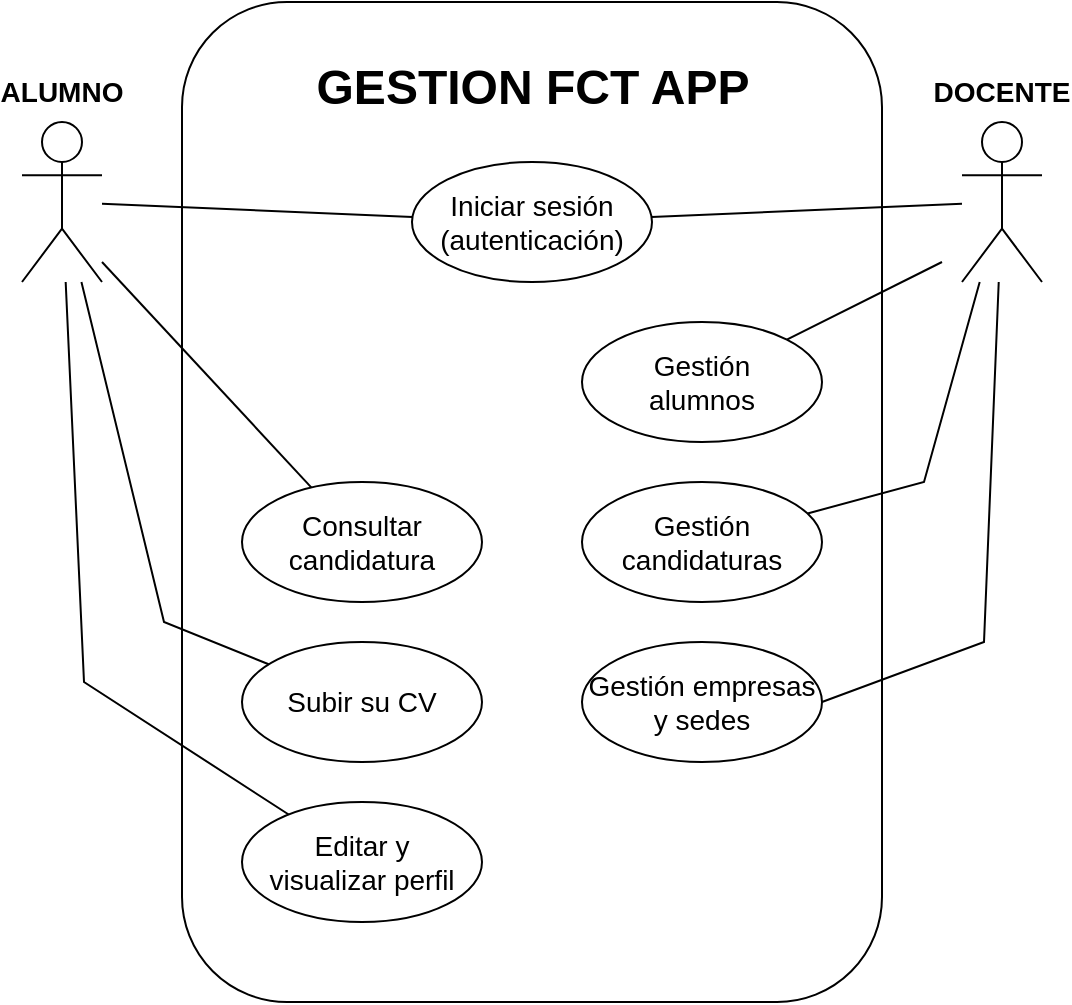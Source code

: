 <mxfile version="21.2.0" type="google">
  <diagram name="Página-1" id="PmI1Su2HJkBsJeQrpeKJ">
    <mxGraphModel grid="1" page="1" gridSize="10" guides="1" tooltips="1" connect="1" arrows="1" fold="1" pageScale="1" pageWidth="827" pageHeight="1169" math="0" shadow="0">
      <root>
        <mxCell id="0" />
        <mxCell id="1" parent="0" />
        <mxCell id="IpSbA7NAYXDVtMhJjmJe-2" value="" style="shape=umlActor;verticalLabelPosition=bottom;verticalAlign=top;html=1;outlineConnect=0;fillColor=default;" vertex="1" parent="1">
          <mxGeometry x="159" y="110" width="40" height="80" as="geometry" />
        </mxCell>
        <mxCell id="IpSbA7NAYXDVtMhJjmJe-3" value="" style="shape=umlActor;verticalLabelPosition=bottom;verticalAlign=top;html=1;outlineConnect=0;" vertex="1" parent="1">
          <mxGeometry x="629" y="110" width="40" height="80" as="geometry" />
        </mxCell>
        <mxCell id="IpSbA7NAYXDVtMhJjmJe-4" value="" style="rounded=1;whiteSpace=wrap;html=1;strokeWidth=1;gradientColor=none;fillColor=none;" vertex="1" parent="1">
          <mxGeometry x="239" y="50" width="350" height="500" as="geometry" />
        </mxCell>
        <mxCell id="IpSbA7NAYXDVtMhJjmJe-6" value="&lt;font style=&quot;font-size: 14px;&quot;&gt;Iniciar sesión&lt;br&gt;(autenticación)&lt;br&gt;&lt;/font&gt;" style="ellipse;whiteSpace=wrap;html=1;" vertex="1" parent="1">
          <mxGeometry x="354" y="130" width="120" height="60" as="geometry" />
        </mxCell>
        <mxCell id="IpSbA7NAYXDVtMhJjmJe-10" value="&lt;font style=&quot;font-size: 14px;&quot;&gt;Gestión &lt;br&gt;candidaturas&lt;br&gt;&lt;/font&gt;" style="ellipse;whiteSpace=wrap;html=1;" vertex="1" parent="1">
          <mxGeometry x="439" y="290" width="120" height="60" as="geometry" />
        </mxCell>
        <mxCell id="IpSbA7NAYXDVtMhJjmJe-11" value="&lt;font style=&quot;font-size: 14px;&quot;&gt;Gestión &lt;br&gt;alumnos&lt;/font&gt;" style="ellipse;whiteSpace=wrap;html=1;" vertex="1" parent="1">
          <mxGeometry x="439" y="210" width="120" height="60" as="geometry" />
        </mxCell>
        <mxCell id="IpSbA7NAYXDVtMhJjmJe-12" value="&lt;font style=&quot;font-size: 14px;&quot;&gt;Subir su CV&lt;/font&gt;" style="ellipse;whiteSpace=wrap;html=1;" vertex="1" parent="1">
          <mxGeometry x="269" y="370" width="120" height="60" as="geometry" />
        </mxCell>
        <mxCell id="IpSbA7NAYXDVtMhJjmJe-13" value="&lt;font style=&quot;font-size: 14px;&quot;&gt;Consultar &lt;br&gt;candidatura&lt;/font&gt;" style="ellipse;whiteSpace=wrap;html=1;" vertex="1" parent="1">
          <mxGeometry x="269" y="290" width="120" height="60" as="geometry" />
        </mxCell>
        <mxCell id="IpSbA7NAYXDVtMhJjmJe-14" value="&lt;font style=&quot;font-size: 14px;&quot;&gt;Gestión empresas y sedes&lt;/font&gt;" style="ellipse;whiteSpace=wrap;html=1;" vertex="1" parent="1">
          <mxGeometry x="439" y="370" width="120" height="60" as="geometry" />
        </mxCell>
        <mxCell id="IpSbA7NAYXDVtMhJjmJe-15" value="&lt;span style=&quot;font-size: 14px;&quot;&gt;Editar y &lt;br&gt;visualizar perfil&lt;/span&gt;" style="ellipse;whiteSpace=wrap;html=1;" vertex="1" parent="1">
          <mxGeometry x="269" y="450" width="120" height="60" as="geometry" />
        </mxCell>
        <mxCell id="IpSbA7NAYXDVtMhJjmJe-26" value="&lt;b&gt;&lt;font style=&quot;font-size: 14px;&quot;&gt;ALUMNO&lt;/font&gt;&lt;/b&gt;" style="text;html=1;strokeColor=none;fillColor=none;align=center;verticalAlign=middle;whiteSpace=wrap;rounded=0;" vertex="1" parent="1">
          <mxGeometry x="149" y="80" width="60" height="30" as="geometry" />
        </mxCell>
        <mxCell id="IpSbA7NAYXDVtMhJjmJe-27" value="&lt;b&gt;&lt;font style=&quot;font-size: 14px;&quot;&gt;DOCENTE&lt;/font&gt;&lt;/b&gt;" style="text;html=1;strokeColor=none;fillColor=none;align=center;verticalAlign=middle;whiteSpace=wrap;rounded=0;" vertex="1" parent="1">
          <mxGeometry x="619" y="80" width="60" height="30" as="geometry" />
        </mxCell>
        <mxCell id="IpSbA7NAYXDVtMhJjmJe-28" value="&lt;b&gt;&lt;font style=&quot;font-size: 24px;&quot;&gt;GESTION FCT APP&lt;/font&gt;&lt;/b&gt;" style="text;html=1;strokeColor=none;fillColor=none;align=center;verticalAlign=middle;whiteSpace=wrap;rounded=0;" vertex="1" parent="1">
          <mxGeometry x="292.75" y="78" width="242.5" height="30" as="geometry" />
        </mxCell>
        <mxCell id="IpSbA7NAYXDVtMhJjmJe-29" value="" style="endArrow=none;html=1;rounded=0;" edge="1" parent="1" source="IpSbA7NAYXDVtMhJjmJe-13">
          <mxGeometry width="50" height="50" relative="1" as="geometry">
            <mxPoint x="154" y="250" as="sourcePoint" />
            <mxPoint x="199" y="180" as="targetPoint" />
          </mxGeometry>
        </mxCell>
        <mxCell id="IpSbA7NAYXDVtMhJjmJe-31" value="" style="endArrow=none;html=1;rounded=0;" edge="1" parent="1" source="IpSbA7NAYXDVtMhJjmJe-12" target="IpSbA7NAYXDVtMhJjmJe-2">
          <mxGeometry width="50" height="50" relative="1" as="geometry">
            <mxPoint x="359" y="260" as="sourcePoint" />
            <mxPoint x="409" y="210" as="targetPoint" />
            <Array as="points">
              <mxPoint x="230" y="360" />
            </Array>
          </mxGeometry>
        </mxCell>
        <mxCell id="IpSbA7NAYXDVtMhJjmJe-32" value="" style="endArrow=none;html=1;rounded=0;" edge="1" parent="1" source="IpSbA7NAYXDVtMhJjmJe-2" target="IpSbA7NAYXDVtMhJjmJe-15">
          <mxGeometry width="50" height="50" relative="1" as="geometry">
            <mxPoint x="159" y="420" as="sourcePoint" />
            <mxPoint x="209" y="370" as="targetPoint" />
            <Array as="points">
              <mxPoint x="190" y="390" />
            </Array>
          </mxGeometry>
        </mxCell>
        <mxCell id="IpSbA7NAYXDVtMhJjmJe-33" value="" style="endArrow=none;html=1;rounded=0;" edge="1" parent="1" source="IpSbA7NAYXDVtMhJjmJe-11">
          <mxGeometry width="50" height="50" relative="1" as="geometry">
            <mxPoint x="649" y="280" as="sourcePoint" />
            <mxPoint x="619" y="180" as="targetPoint" />
          </mxGeometry>
        </mxCell>
        <mxCell id="IpSbA7NAYXDVtMhJjmJe-34" value="" style="endArrow=none;html=1;rounded=0;" edge="1" parent="1" source="IpSbA7NAYXDVtMhJjmJe-10" target="IpSbA7NAYXDVtMhJjmJe-3">
          <mxGeometry width="50" height="50" relative="1" as="geometry">
            <mxPoint x="619" y="290" as="sourcePoint" />
            <mxPoint x="669" y="240" as="targetPoint" />
            <Array as="points">
              <mxPoint x="610" y="290" />
            </Array>
          </mxGeometry>
        </mxCell>
        <mxCell id="IpSbA7NAYXDVtMhJjmJe-35" value="" style="endArrow=none;html=1;rounded=0;exitX=1;exitY=0.5;exitDx=0;exitDy=0;" edge="1" parent="1" source="IpSbA7NAYXDVtMhJjmJe-14" target="IpSbA7NAYXDVtMhJjmJe-3">
          <mxGeometry width="50" height="50" relative="1" as="geometry">
            <mxPoint x="659" y="360" as="sourcePoint" />
            <mxPoint x="709" y="310" as="targetPoint" />
            <Array as="points">
              <mxPoint x="640" y="370" />
            </Array>
          </mxGeometry>
        </mxCell>
        <mxCell id="IpSbA7NAYXDVtMhJjmJe-36" value="" style="endArrow=none;html=1;rounded=0;" edge="1" parent="1" source="IpSbA7NAYXDVtMhJjmJe-2" target="IpSbA7NAYXDVtMhJjmJe-6">
          <mxGeometry width="50" height="50" relative="1" as="geometry">
            <mxPoint x="269" y="190" as="sourcePoint" />
            <mxPoint x="319" y="140" as="targetPoint" />
          </mxGeometry>
        </mxCell>
        <mxCell id="IpSbA7NAYXDVtMhJjmJe-37" value="" style="endArrow=none;html=1;rounded=0;" edge="1" parent="1" source="IpSbA7NAYXDVtMhJjmJe-6" target="IpSbA7NAYXDVtMhJjmJe-3">
          <mxGeometry width="50" height="50" relative="1" as="geometry">
            <mxPoint x="499" y="200" as="sourcePoint" />
            <mxPoint x="549" y="150" as="targetPoint" />
          </mxGeometry>
        </mxCell>
      </root>
    </mxGraphModel>
  </diagram>
</mxfile>

